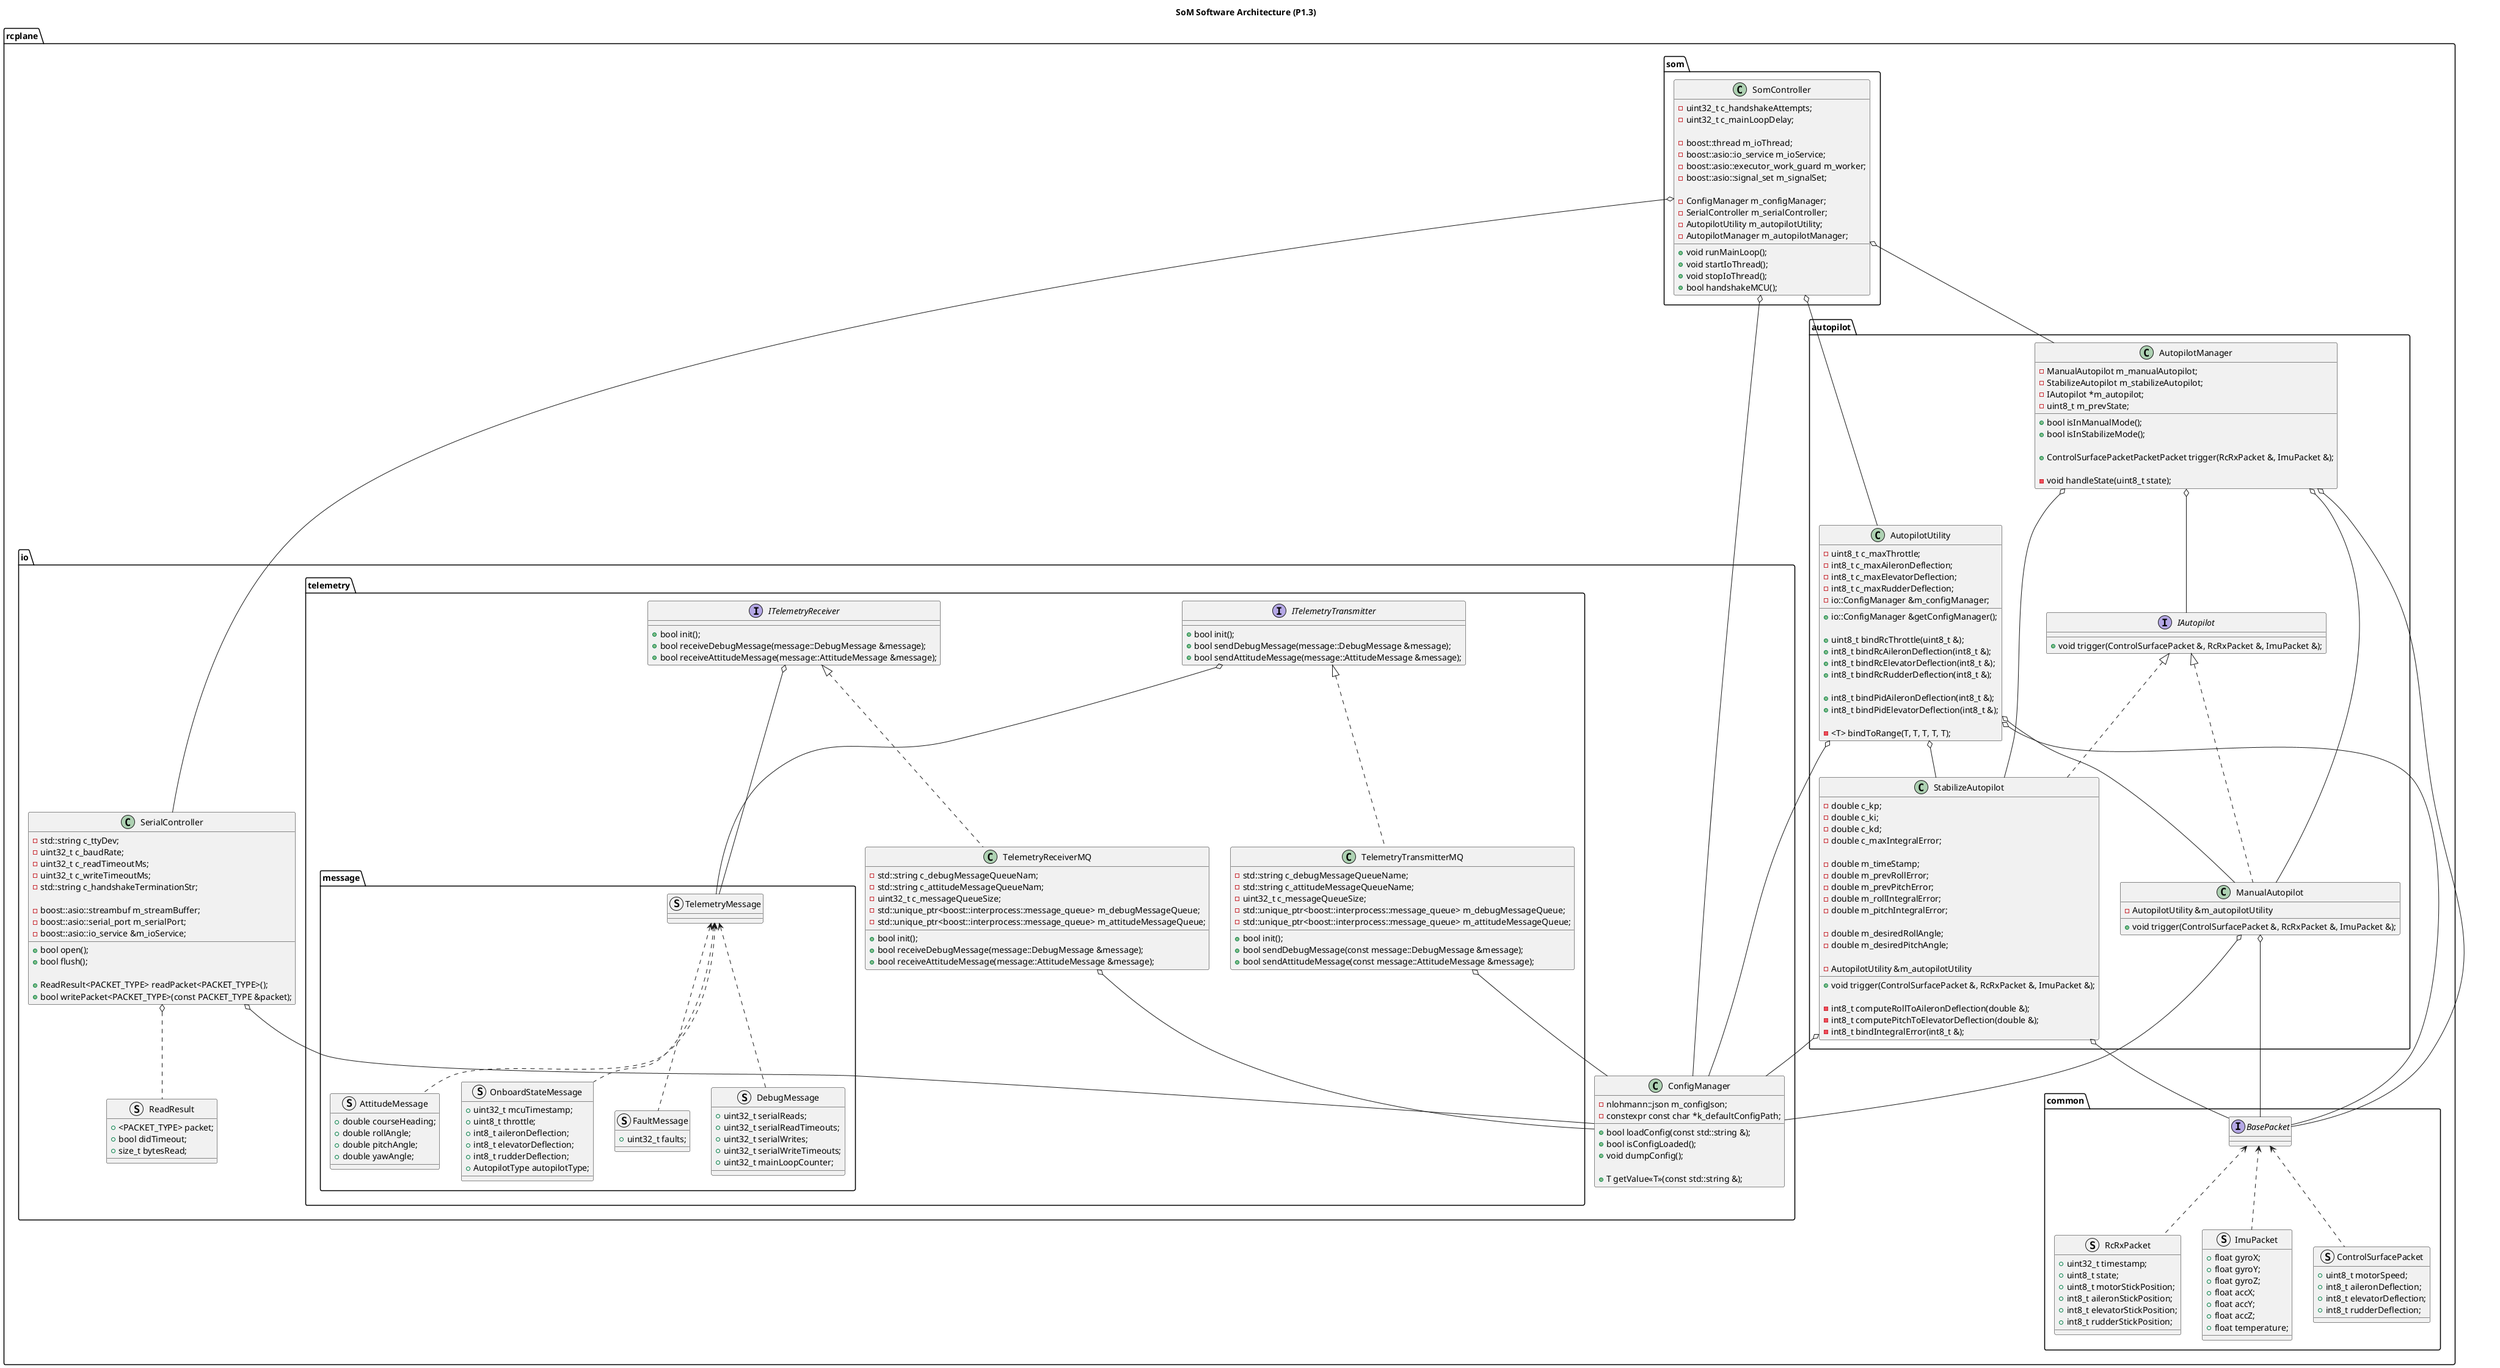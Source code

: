 @startuml System On Module

title SoM Software Architecture (P1.3)

package rcplane.common {
  interface BasePacket {
  }

  struct RcRxPacket {
    + uint32_t timestamp;
    + uint8_t state;
    + uint8_t motorStickPosition;
    + int8_t aileronStickPosition;
    + int8_t elevatorStickPosition;
    + int8_t rudderStickPosition;
  }

  struct ImuPacket {
    + float gyroX;
    + float gyroY;
    + float gyroZ;
    + float accX;
    + float accY;
    + float accZ;
    + float temperature;
  }

  struct ControlSurfacePacket {
    + uint8_t motorSpeed;
    + int8_t aileronDeflection;
    + int8_t elevatorDeflection;
    + int8_t rudderDeflection;
  }
}

package rcplane.io {
  class SerialController {
    - std::string c_ttyDev;
    - uint32_t c_baudRate;
    - uint32_t c_readTimeoutMs;
    - uint32_t c_writeTimeoutMs;
    - std::string c_handshakeTerminationStr;

    - boost::asio::streambuf m_streamBuffer;
    - boost::asio::serial_port m_serialPort;
    - boost::asio::io_service &m_ioService;

    + bool open();
    + bool flush();

    + ReadResult<PACKET_TYPE> readPacket<PACKET_TYPE>();
    + bool writePacket<PACKET_TYPE>(const PACKET_TYPE &packet);

  }

  struct ReadResult {
    + <PACKET_TYPE> packet;
    + bool didTimeout;
    + size_t bytesRead;
  }

  class ConfigManager {
    - nlohmann::json m_configJson;
    - constexpr const char *k_defaultConfigPath;
    + bool loadConfig(const std::string &);
    + bool isConfigLoaded();
    + void dumpConfig();

    + T getValue<<T>>(const std::string &);
  }

  package telemetry {
    interface ITelemetryTransmitter {
      + bool init();
      + bool sendDebugMessage(message::DebugMessage &message);
      + bool sendAttitudeMessage(message::AttitudeMessage &message);
    }

    interface ITelemetryReceiver {
      + bool init();
      + bool receiveDebugMessage(message::DebugMessage &message);
      + bool receiveAttitudeMessage(message::AttitudeMessage &message);
    }

    class TelemetryTransmitterMQ {
      + bool init();
      + bool sendDebugMessage(const message::DebugMessage &message);
      + bool sendAttitudeMessage(const message::AttitudeMessage &message);

      - std::string c_debugMessageQueueName;
      - std::string c_attitudeMessageQueueName;
      - uint32_t c_messageQueueSize;
      - std::unique_ptr<boost::interprocess::message_queue> m_debugMessageQueue;
      - std::unique_ptr<boost::interprocess::message_queue> m_attitudeMessageQueue;
    }

    class TelemetryReceiverMQ {
      + bool init();
      + bool receiveDebugMessage(message::DebugMessage &message);
      + bool receiveAttitudeMessage(message::AttitudeMessage &message);
      - std::string c_debugMessageQueueNam;
      - std::string c_attitudeMessageQueueNam;
      - uint32_t c_messageQueueSize;
      - std::unique_ptr<boost::interprocess::message_queue> m_debugMessageQueue;
      - std::unique_ptr<boost::interprocess::message_queue> m_attitudeMessageQueue;
    }


    package message {
      struct TelemetryMessage {
      }

      struct FaultMessage {
        + uint32_t faults;
      }

      struct DebugMessage {
        + uint32_t serialReads;
        + uint32_t serialReadTimeouts;
        + uint32_t serialWrites;
        + uint32_t serialWriteTimeouts;
        + uint32_t mainLoopCounter;
      }

      struct AttitudeMessage {
        + double courseHeading;
        + double rollAngle;
        + double pitchAngle;
        + double yawAngle;
      }

      struct OnboardStateMessage  {
        + uint32_t mcuTimestamp;
        + uint8_t throttle;
        + int8_t aileronDeflection;
        + int8_t elevatorDeflection;
        + int8_t rudderDeflection;
        + AutopilotType autopilotType;
      }
    }
  }
}

package rcplane.autopilot {
  class AutopilotManager {
    - ManualAutopilot m_manualAutopilot;
    - StabilizeAutopilot m_stabilizeAutopilot;
    - IAutopilot *m_autopilot;
    - uint8_t m_prevState;

    + bool isInManualMode();
    + bool isInStabilizeMode();

    + ControlSurfacePacketPacketPacket trigger(RcRxPacket &, ImuPacket &);
    
    - void handleState(uint8_t state);
  }

  class AutopilotUtility {
    - uint8_t c_maxThrottle;
    - int8_t c_maxAileronDeflection;
    - int8_t c_maxElevatorDeflection;
    - int8_t c_maxRudderDeflection;
    - io::ConfigManager &m_configManager;


    + io::ConfigManager &getConfigManager();

    + uint8_t bindRcThrottle(uint8_t &);
    + int8_t bindRcAileronDeflection(int8_t &);
    + int8_t bindRcElevatorDeflection(int8_t &);
    + int8_t bindRcRudderDeflection(int8_t &);

    + int8_t bindPidAileronDeflection(int8_t &);
    + int8_t bindPidElevatorDeflection(int8_t &);

    - <T> bindToRange(T, T, T, T, T);
  }

  interface IAutopilot {
    + void trigger(ControlSurfacePacket &, RcRxPacket &, ImuPacket &);
  }

  class StabilizeAutopilot {
    - double c_kp;
    - double c_ki;
    - double c_kd;
    - double c_maxIntegralError;

    - double m_timeStamp;
    - double m_prevRollError;
    - double m_prevPitchError;
    - double m_rollIntegralError;
    - double m_pitchIntegralError;

    - double m_desiredRollAngle;
    - double m_desiredPitchAngle;

    - AutopilotUtility &m_autopilotUtility
    + void trigger(ControlSurfacePacket &, RcRxPacket &, ImuPacket &);

    - int8_t computeRollToAileronDeflection(double &);
    - int8_t computePitchToElevatorDeflection(double &);
    - int8_t bindIntegralError(int8_t &);
  }

  class ManualAutopilot {
    - AutopilotUtility &m_autopilotUtility
    + void trigger(ControlSurfacePacket &, RcRxPacket &, ImuPacket &);
  }
}

package rcplane.som {
  class SomController {
    - uint32_t c_handshakeAttempts;
    - uint32_t c_mainLoopDelay;

    - boost::thread m_ioThread;
    - boost::asio::io_service m_ioService;
    - boost::asio::executor_work_guard m_worker;
    - boost::asio::signal_set m_signalSet;

    - ConfigManager m_configManager;
    - SerialController m_serialController;
    - AutopilotUtility m_autopilotUtility;
    - AutopilotManager m_autopilotManager;
    
    + void runMainLoop();
    + void startIoThread();
    + void stopIoThread();
    + bool handshakeMCU();

  }
}

BasePacket <.. RcRxPacket
BasePacket <.. ImuPacket
BasePacket <.. ControlSurfacePacket

SerialController o.. ReadResult
SerialController o-- ConfigManager

IAutopilot <|.. ManualAutopilot
IAutopilot <|.. StabilizeAutopilot
AutopilotUtility o-- ManualAutopilot
AutopilotUtility o-- StabilizeAutopilot 

AutopilotManager o-- IAutopilot
AutopilotManager o-- ManualAutopilot
AutopilotManager o-- StabilizeAutopilot

AutopilotUtility o-- ConfigManager
StabilizeAutopilot o-- ConfigManager
ManualAutopilot o-- ConfigManager
TelemetryTransmitterMQ o-- ConfigManager
TelemetryReceiverMQ o-- ConfigManager

AutopilotUtility o-- BasePacket
StabilizeAutopilot o-- BasePacket
ManualAutopilot o-- BasePacket
AutopilotManager o-- BasePacket

SomController o-- ConfigManager
SomController o-- SerialController
SomController o-- AutopilotUtility
SomController o-- AutopilotManager

ITelemetryTransmitter <|.. TelemetryTransmitterMQ
ITelemetryReceiver <|.. TelemetryReceiverMQ

ITelemetryTransmitter o-- TelemetryMessage
ITelemetryReceiver o-- TelemetryMessage

TelemetryMessage <.. FaultMessage
TelemetryMessage <.. DebugMessage
TelemetryMessage <.. AttitudeMessage 
TelemetryMessage <.. OnboardStateMessage

@enduml